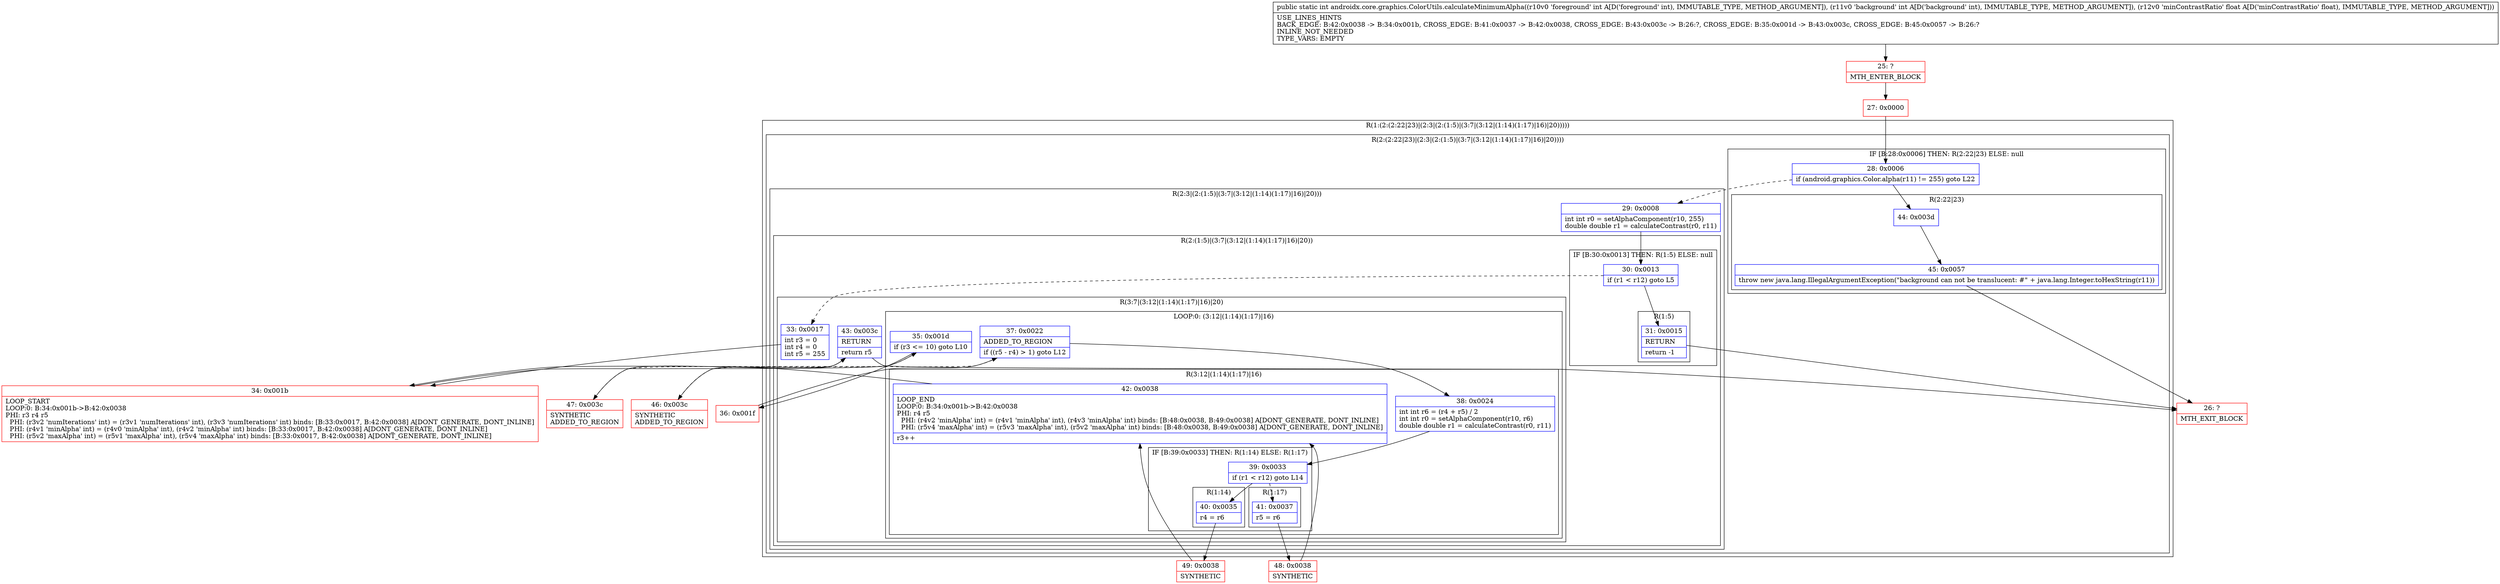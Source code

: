 digraph "CFG forandroidx.core.graphics.ColorUtils.calculateMinimumAlpha(IIF)I" {
subgraph cluster_Region_1888795504 {
label = "R(1:(2:(2:22|23)|(2:3|(2:(1:5)|(3:7|(3:12|(1:14)(1:17)|16)|20)))))";
node [shape=record,color=blue];
subgraph cluster_Region_2026797943 {
label = "R(2:(2:22|23)|(2:3|(2:(1:5)|(3:7|(3:12|(1:14)(1:17)|16)|20))))";
node [shape=record,color=blue];
subgraph cluster_IfRegion_446768358 {
label = "IF [B:28:0x0006] THEN: R(2:22|23) ELSE: null";
node [shape=record,color=blue];
Node_28 [shape=record,label="{28\:\ 0x0006|if (android.graphics.Color.alpha(r11) != 255) goto L22\l}"];
subgraph cluster_Region_1884894926 {
label = "R(2:22|23)";
node [shape=record,color=blue];
Node_44 [shape=record,label="{44\:\ 0x003d}"];
Node_45 [shape=record,label="{45\:\ 0x0057|throw new java.lang.IllegalArgumentException(\"background can not be translucent: #\" + java.lang.Integer.toHexString(r11))\l}"];
}
}
subgraph cluster_Region_921907802 {
label = "R(2:3|(2:(1:5)|(3:7|(3:12|(1:14)(1:17)|16)|20)))";
node [shape=record,color=blue];
Node_29 [shape=record,label="{29\:\ 0x0008|int int r0 = setAlphaComponent(r10, 255)\ldouble double r1 = calculateContrast(r0, r11)\l}"];
subgraph cluster_Region_625171598 {
label = "R(2:(1:5)|(3:7|(3:12|(1:14)(1:17)|16)|20))";
node [shape=record,color=blue];
subgraph cluster_IfRegion_2123293044 {
label = "IF [B:30:0x0013] THEN: R(1:5) ELSE: null";
node [shape=record,color=blue];
Node_30 [shape=record,label="{30\:\ 0x0013|if (r1 \< r12) goto L5\l}"];
subgraph cluster_Region_777887378 {
label = "R(1:5)";
node [shape=record,color=blue];
Node_31 [shape=record,label="{31\:\ 0x0015|RETURN\l|return \-1\l}"];
}
}
subgraph cluster_Region_2010322931 {
label = "R(3:7|(3:12|(1:14)(1:17)|16)|20)";
node [shape=record,color=blue];
Node_33 [shape=record,label="{33\:\ 0x0017|int r3 = 0\lint r4 = 0\lint r5 = 255\l}"];
subgraph cluster_LoopRegion_30381454 {
label = "LOOP:0: (3:12|(1:14)(1:17)|16)";
node [shape=record,color=blue];
Node_35 [shape=record,label="{35\:\ 0x001d|if (r3 \<= 10) goto L10\l}"];
Node_37 [shape=record,label="{37\:\ 0x0022|ADDED_TO_REGION\l|if ((r5 \- r4) \> 1) goto L12\l}"];
subgraph cluster_Region_780207631 {
label = "R(3:12|(1:14)(1:17)|16)";
node [shape=record,color=blue];
Node_38 [shape=record,label="{38\:\ 0x0024|int int r6 = (r4 + r5) \/ 2\lint int r0 = setAlphaComponent(r10, r6)\ldouble double r1 = calculateContrast(r0, r11)\l}"];
subgraph cluster_IfRegion_898674445 {
label = "IF [B:39:0x0033] THEN: R(1:14) ELSE: R(1:17)";
node [shape=record,color=blue];
Node_39 [shape=record,label="{39\:\ 0x0033|if (r1 \< r12) goto L14\l}"];
subgraph cluster_Region_663607274 {
label = "R(1:14)";
node [shape=record,color=blue];
Node_40 [shape=record,label="{40\:\ 0x0035|r4 = r6\l}"];
}
subgraph cluster_Region_1208889447 {
label = "R(1:17)";
node [shape=record,color=blue];
Node_41 [shape=record,label="{41\:\ 0x0037|r5 = r6\l}"];
}
}
Node_42 [shape=record,label="{42\:\ 0x0038|LOOP_END\lLOOP:0: B:34:0x001b\-\>B:42:0x0038\lPHI: r4 r5 \l  PHI: (r4v2 'minAlpha' int) = (r4v1 'minAlpha' int), (r4v3 'minAlpha' int) binds: [B:48:0x0038, B:49:0x0038] A[DONT_GENERATE, DONT_INLINE]\l  PHI: (r5v4 'maxAlpha' int) = (r5v3 'maxAlpha' int), (r5v2 'maxAlpha' int) binds: [B:48:0x0038, B:49:0x0038] A[DONT_GENERATE, DONT_INLINE]\l|r3++\l}"];
}
}
Node_43 [shape=record,label="{43\:\ 0x003c|RETURN\l|return r5\l}"];
}
}
}
}
}
Node_25 [shape=record,color=red,label="{25\:\ ?|MTH_ENTER_BLOCK\l}"];
Node_27 [shape=record,color=red,label="{27\:\ 0x0000}"];
Node_26 [shape=record,color=red,label="{26\:\ ?|MTH_EXIT_BLOCK\l}"];
Node_34 [shape=record,color=red,label="{34\:\ 0x001b|LOOP_START\lLOOP:0: B:34:0x001b\-\>B:42:0x0038\lPHI: r3 r4 r5 \l  PHI: (r3v2 'numIterations' int) = (r3v1 'numIterations' int), (r3v3 'numIterations' int) binds: [B:33:0x0017, B:42:0x0038] A[DONT_GENERATE, DONT_INLINE]\l  PHI: (r4v1 'minAlpha' int) = (r4v0 'minAlpha' int), (r4v2 'minAlpha' int) binds: [B:33:0x0017, B:42:0x0038] A[DONT_GENERATE, DONT_INLINE]\l  PHI: (r5v2 'maxAlpha' int) = (r5v1 'maxAlpha' int), (r5v4 'maxAlpha' int) binds: [B:33:0x0017, B:42:0x0038] A[DONT_GENERATE, DONT_INLINE]\l}"];
Node_36 [shape=record,color=red,label="{36\:\ 0x001f}"];
Node_49 [shape=record,color=red,label="{49\:\ 0x0038|SYNTHETIC\l}"];
Node_48 [shape=record,color=red,label="{48\:\ 0x0038|SYNTHETIC\l}"];
Node_46 [shape=record,color=red,label="{46\:\ 0x003c|SYNTHETIC\lADDED_TO_REGION\l}"];
Node_47 [shape=record,color=red,label="{47\:\ 0x003c|SYNTHETIC\lADDED_TO_REGION\l}"];
MethodNode[shape=record,label="{public static int androidx.core.graphics.ColorUtils.calculateMinimumAlpha((r10v0 'foreground' int A[D('foreground' int), IMMUTABLE_TYPE, METHOD_ARGUMENT]), (r11v0 'background' int A[D('background' int), IMMUTABLE_TYPE, METHOD_ARGUMENT]), (r12v0 'minContrastRatio' float A[D('minContrastRatio' float), IMMUTABLE_TYPE, METHOD_ARGUMENT]))  | USE_LINES_HINTS\lBACK_EDGE: B:42:0x0038 \-\> B:34:0x001b, CROSS_EDGE: B:41:0x0037 \-\> B:42:0x0038, CROSS_EDGE: B:43:0x003c \-\> B:26:?, CROSS_EDGE: B:35:0x001d \-\> B:43:0x003c, CROSS_EDGE: B:45:0x0057 \-\> B:26:?\lINLINE_NOT_NEEDED\lTYPE_VARS: EMPTY\l}"];
MethodNode -> Node_25;Node_28 -> Node_29[style=dashed];
Node_28 -> Node_44;
Node_44 -> Node_45;
Node_45 -> Node_26;
Node_29 -> Node_30;
Node_30 -> Node_31;
Node_30 -> Node_33[style=dashed];
Node_31 -> Node_26;
Node_33 -> Node_34;
Node_35 -> Node_36;
Node_35 -> Node_47[style=dashed];
Node_37 -> Node_38;
Node_37 -> Node_46[style=dashed];
Node_38 -> Node_39;
Node_39 -> Node_40;
Node_39 -> Node_41[style=dashed];
Node_40 -> Node_49;
Node_41 -> Node_48;
Node_42 -> Node_34;
Node_43 -> Node_26;
Node_25 -> Node_27;
Node_27 -> Node_28;
Node_34 -> Node_35;
Node_36 -> Node_37;
Node_49 -> Node_42;
Node_48 -> Node_42;
Node_46 -> Node_43;
Node_47 -> Node_43;
}

